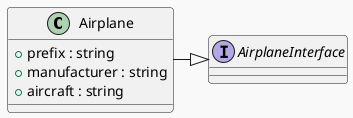 @startuml airplane
!theme mars

class Airplane {
   +prefix : string
   +manufacturer : string
   +aircraft : string
}

interface AirplaneInterface {
}

Airplane --right|> AirplaneInterface

@enduml